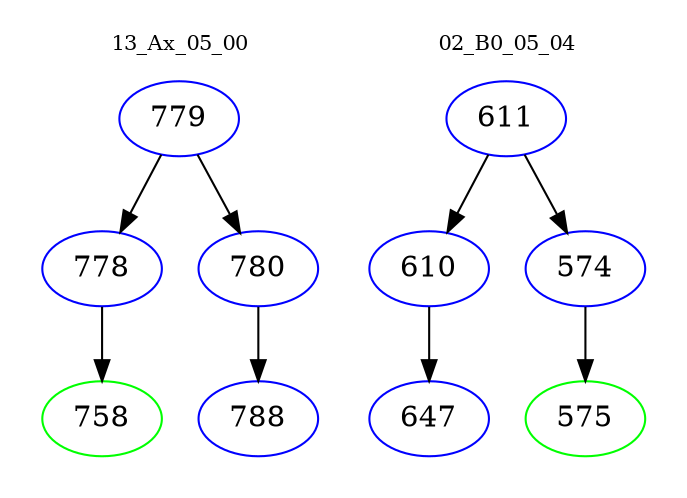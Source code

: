 digraph{
subgraph cluster_0 {
color = white
label = "13_Ax_05_00";
fontsize=10;
T0_779 [label="779", color="blue"]
T0_779 -> T0_778 [color="black"]
T0_778 [label="778", color="blue"]
T0_778 -> T0_758 [color="black"]
T0_758 [label="758", color="green"]
T0_779 -> T0_780 [color="black"]
T0_780 [label="780", color="blue"]
T0_780 -> T0_788 [color="black"]
T0_788 [label="788", color="blue"]
}
subgraph cluster_1 {
color = white
label = "02_B0_05_04";
fontsize=10;
T1_611 [label="611", color="blue"]
T1_611 -> T1_610 [color="black"]
T1_610 [label="610", color="blue"]
T1_610 -> T1_647 [color="black"]
T1_647 [label="647", color="blue"]
T1_611 -> T1_574 [color="black"]
T1_574 [label="574", color="blue"]
T1_574 -> T1_575 [color="black"]
T1_575 [label="575", color="green"]
}
}
